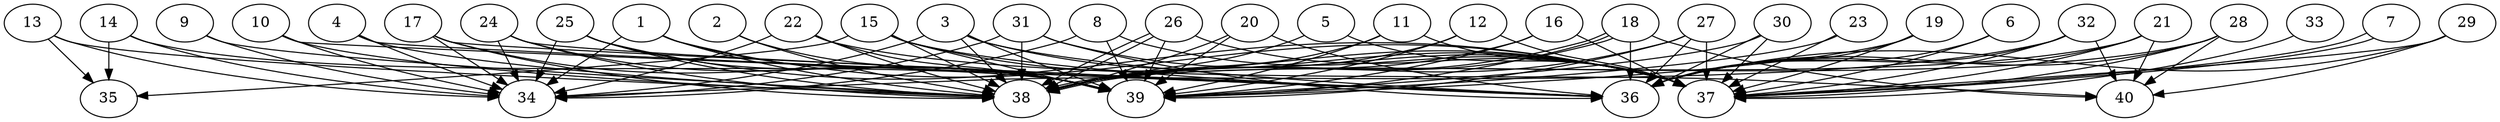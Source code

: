 // DAG automatically generated by daggen at Thu Oct  3 14:06:49 2019
// ./daggen --dot -n 40 --ccr 0.3 --fat 0.9 --regular 0.7 --density 0.9 --mindata 5242880 --maxdata 52428800 
digraph G {
  1 [size="131208533", alpha="0.09", expect_size="39362560"] 
  1 -> 34 [size ="39362560"]
  1 -> 37 [size ="39362560"]
  1 -> 38 [size ="39362560"]
  1 -> 39 [size ="39362560"]
  2 [size="144517120", alpha="0.15", expect_size="43355136"] 
  2 -> 38 [size ="43355136"]
  2 -> 39 [size ="43355136"]
  3 [size="35365547", alpha="0.10", expect_size="10609664"] 
  3 -> 34 [size ="10609664"]
  3 -> 36 [size ="10609664"]
  3 -> 37 [size ="10609664"]
  3 -> 38 [size ="10609664"]
  3 -> 39 [size ="10609664"]
  4 [size="90637653", alpha="0.08", expect_size="27191296"] 
  4 -> 34 [size ="27191296"]
  4 -> 36 [size ="27191296"]
  4 -> 38 [size ="27191296"]
  5 [size="89118720", alpha="0.16", expect_size="26735616"] 
  5 -> 37 [size ="26735616"]
  5 -> 38 [size ="26735616"]
  6 [size="75956907", alpha="0.09", expect_size="22787072"] 
  6 -> 36 [size ="22787072"]
  6 -> 37 [size ="22787072"]
  7 [size="130809173", alpha="0.10", expect_size="39242752"] 
  7 -> 37 [size ="39242752"]
  7 -> 37 [size ="39242752"]
  8 [size="17670827", alpha="0.03", expect_size="5301248"] 
  8 -> 34 [size ="5301248"]
  8 -> 37 [size ="5301248"]
  8 -> 39 [size ="5301248"]
  9 [size="58081280", alpha="0.16", expect_size="17424384"] 
  9 -> 34 [size ="17424384"]
  9 -> 38 [size ="17424384"]
  10 [size="46233600", alpha="0.14", expect_size="13870080"] 
  10 -> 34 [size ="13870080"]
  10 -> 36 [size ="13870080"]
  10 -> 38 [size ="13870080"]
  11 [size="45933227", alpha="0.11", expect_size="13779968"] 
  11 -> 37 [size ="13779968"]
  11 -> 38 [size ="13779968"]
  11 -> 39 [size ="13779968"]
  12 [size="118254933", alpha="0.17", expect_size="35476480"] 
  12 -> 37 [size ="35476480"]
  12 -> 38 [size ="35476480"]
  12 -> 39 [size ="35476480"]
  13 [size="78636373", alpha="0.04", expect_size="23590912"] 
  13 -> 34 [size ="23590912"]
  13 -> 35 [size ="23590912"]
  13 -> 38 [size ="23590912"]
  14 [size="155388587", alpha="0.02", expect_size="46616576"] 
  14 -> 34 [size ="46616576"]
  14 -> 35 [size ="46616576"]
  14 -> 39 [size ="46616576"]
  15 [size="60071253", alpha="0.16", expect_size="18021376"] 
  15 -> 35 [size ="18021376"]
  15 -> 36 [size ="18021376"]
  15 -> 37 [size ="18021376"]
  15 -> 38 [size ="18021376"]
  15 -> 39 [size ="18021376"]
  16 [size="29224960", alpha="0.00", expect_size="8767488"] 
  16 -> 37 [size ="8767488"]
  16 -> 38 [size ="8767488"]
  16 -> 39 [size ="8767488"]
  17 [size="102147413", alpha="0.13", expect_size="30644224"] 
  17 -> 34 [size ="30644224"]
  17 -> 36 [size ="30644224"]
  17 -> 38 [size ="30644224"]
  17 -> 39 [size ="30644224"]
  18 [size="21585920", alpha="0.09", expect_size="6475776"] 
  18 -> 36 [size ="6475776"]
  18 -> 38 [size ="6475776"]
  18 -> 38 [size ="6475776"]
  18 -> 39 [size ="6475776"]
  18 -> 40 [size ="6475776"]
  19 [size="42775893", alpha="0.11", expect_size="12832768"] 
  19 -> 36 [size ="12832768"]
  19 -> 37 [size ="12832768"]
  19 -> 39 [size ="12832768"]
  20 [size="164891307", alpha="0.15", expect_size="49467392"] 
  20 -> 36 [size ="49467392"]
  20 -> 38 [size ="49467392"]
  20 -> 39 [size ="49467392"]
  21 [size="117067093", alpha="0.13", expect_size="35120128"] 
  21 -> 36 [size ="35120128"]
  21 -> 37 [size ="35120128"]
  21 -> 38 [size ="35120128"]
  21 -> 40 [size ="35120128"]
  22 [size="43414187", alpha="0.07", expect_size="13024256"] 
  22 -> 34 [size ="13024256"]
  22 -> 38 [size ="13024256"]
  22 -> 39 [size ="13024256"]
  22 -> 40 [size ="13024256"]
  23 [size="20066987", alpha="0.03", expect_size="6020096"] 
  23 -> 37 [size ="6020096"]
  23 -> 39 [size ="6020096"]
  24 [size="51889493", alpha="0.09", expect_size="15566848"] 
  24 -> 34 [size ="15566848"]
  24 -> 36 [size ="15566848"]
  24 -> 38 [size ="15566848"]
  24 -> 39 [size ="15566848"]
  25 [size="68850347", alpha="0.03", expect_size="20655104"] 
  25 -> 34 [size ="20655104"]
  25 -> 37 [size ="20655104"]
  25 -> 38 [size ="20655104"]
  25 -> 39 [size ="20655104"]
  26 [size="34945707", alpha="0.06", expect_size="10483712"] 
  26 -> 37 [size ="10483712"]
  26 -> 38 [size ="10483712"]
  26 -> 38 [size ="10483712"]
  26 -> 39 [size ="10483712"]
  27 [size="37946027", alpha="0.02", expect_size="11383808"] 
  27 -> 36 [size ="11383808"]
  27 -> 37 [size ="11383808"]
  27 -> 38 [size ="11383808"]
  27 -> 39 [size ="11383808"]
  28 [size="142701227", alpha="0.19", expect_size="42810368"] 
  28 -> 36 [size ="42810368"]
  28 -> 37 [size ="42810368"]
  28 -> 38 [size ="42810368"]
  28 -> 40 [size ="42810368"]
  29 [size="59699200", alpha="0.01", expect_size="17909760"] 
  29 -> 36 [size ="17909760"]
  29 -> 37 [size ="17909760"]
  29 -> 40 [size ="17909760"]
  30 [size="149381120", alpha="0.06", expect_size="44814336"] 
  30 -> 36 [size ="44814336"]
  30 -> 37 [size ="44814336"]
  30 -> 39 [size ="44814336"]
  31 [size="108786347", alpha="0.15", expect_size="32635904"] 
  31 -> 34 [size ="32635904"]
  31 -> 36 [size ="32635904"]
  31 -> 37 [size ="32635904"]
  31 -> 38 [size ="32635904"]
  32 [size="51643733", alpha="0.17", expect_size="15493120"] 
  32 -> 34 [size ="15493120"]
  32 -> 36 [size ="15493120"]
  32 -> 37 [size ="15493120"]
  32 -> 40 [size ="15493120"]
  33 [size="104997547", alpha="0.07", expect_size="31499264"] 
  33 -> 37 [size ="31499264"]
  34 [size="129447253", alpha="0.14", expect_size="38834176"] 
  35 [size="40878080", alpha="0.06", expect_size="12263424"] 
  36 [size="68215467", alpha="0.00", expect_size="20464640"] 
  37 [size="112653653", alpha="0.05", expect_size="33796096"] 
  38 [size="130242560", alpha="0.11", expect_size="39072768"] 
  39 [size="121176747", alpha="0.19", expect_size="36353024"] 
  40 [size="126061227", alpha="0.07", expect_size="37818368"] 
}
